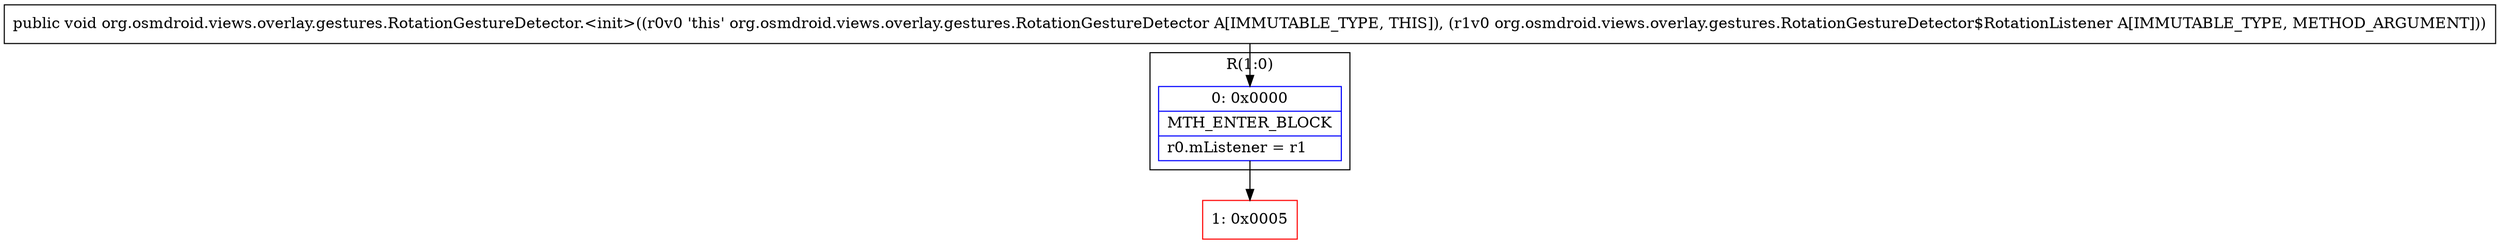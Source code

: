 digraph "CFG fororg.osmdroid.views.overlay.gestures.RotationGestureDetector.\<init\>(Lorg\/osmdroid\/views\/overlay\/gestures\/RotationGestureDetector$RotationListener;)V" {
subgraph cluster_Region_309874565 {
label = "R(1:0)";
node [shape=record,color=blue];
Node_0 [shape=record,label="{0\:\ 0x0000|MTH_ENTER_BLOCK\l|r0.mListener = r1\l}"];
}
Node_1 [shape=record,color=red,label="{1\:\ 0x0005}"];
MethodNode[shape=record,label="{public void org.osmdroid.views.overlay.gestures.RotationGestureDetector.\<init\>((r0v0 'this' org.osmdroid.views.overlay.gestures.RotationGestureDetector A[IMMUTABLE_TYPE, THIS]), (r1v0 org.osmdroid.views.overlay.gestures.RotationGestureDetector$RotationListener A[IMMUTABLE_TYPE, METHOD_ARGUMENT])) }"];
MethodNode -> Node_0;
Node_0 -> Node_1;
}

